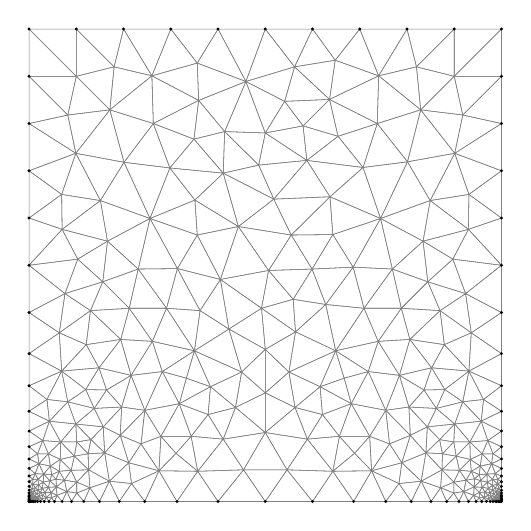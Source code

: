 % created by command line:
%   petsc2tikz.py --nodesize 0.0 --dirichletsize 0.05 --scale 6.0 gradedcorners -o gradedcorners.tikz
\begin{tikzpicture}[scale=6.0]
  \draw[gray,very thin] (0.507,0.489) -- (0.443,0.582) -- (0.405,0.47) -- (0.507,0.489) ;
  \draw[gray,very thin] (1.0,1.0) -- (0.9,1.0) -- (0.9,0.9) -- (1.0,1.0) ;
  \draw[gray,very thin] (0.0,1.0) -- (0.0,0.9) -- (0.1,0.9) -- (0.0,1.0) ;
  \draw[gray,very thin] (0.0,1.0) -- (0.1,0.9) -- (0.1,1.0) -- (0.0,1.0) ;
  \draw[gray,very thin] (1.0,1.0) -- (0.9,0.9) -- (1.0,0.9) -- (1.0,1.0) ;
  \draw[gray,very thin] (0.997,0.0) -- (0.999,0.0) -- (0.999,0.001) -- (0.997,0.0) ;
  \draw[gray,very thin] (0.0,0.003) -- (0.0,0.001) -- (0.001,0.001) -- (0.0,0.003) ;
  \draw[gray,very thin] (0.001,0.0) -- (0.003,0.0) -- (0.001,0.001) -- (0.001,0.0) ;
  \draw[gray,very thin] (1.0,0.001) -- (1.0,0.003) -- (0.999,0.001) -- (1.0,0.001) ;
  \draw[gray,very thin] (0.126,0.067) -- (0.17,0.043) -- (0.16,0.103) -- (0.126,0.067) ;
  \draw[gray,very thin] (0.933,0.126) -- (0.957,0.17) -- (0.901,0.164) -- (0.933,0.126) ;
  \draw[gray,very thin] (0.874,0.067) -- (0.84,0.103) -- (0.83,0.043) -- (0.874,0.067) ;
  \draw[gray,very thin] (0.067,0.126) -- (0.099,0.164) -- (0.043,0.17) -- (0.067,0.126) ;
  \draw[gray,very thin] (0.356,0.564) -- (0.405,0.47) -- (0.443,0.582) -- (0.356,0.564) ;
  \draw[gray,very thin] (0.507,0.489) -- (0.405,0.47) -- (0.492,0.409) -- (0.507,0.489) ;
  \draw[gray,very thin] (0.769,0.492) -- (0.709,0.409) -- (0.788,0.409) -- (0.769,0.492) ;
  \draw[gray,very thin] (0.231,0.492) -- (0.212,0.409) -- (0.291,0.409) -- (0.231,0.492) ;
  \draw[gray,very thin] (0.707,0.707) -- (0.744,0.599) -- (0.801,0.719) -- (0.707,0.707) ;
  \draw[gray,very thin] (0.298,0.706) -- (0.201,0.718) -- (0.256,0.599) -- (0.298,0.706) ;
  \draw[gray,very thin] (0.423,0.365) -- (0.492,0.409) -- (0.405,0.47) -- (0.423,0.365) ;
  \draw[gray,very thin] (0.807,0.14) -- (0.755,0.193) -- (0.763,0.122) -- (0.807,0.14) ;
  \draw[gray,very thin] (0.193,0.14) -- (0.237,0.122) -- (0.245,0.193) -- (0.193,0.14) ;
  \draw[gray,very thin] (0.769,0.492) -- (0.686,0.496) -- (0.709,0.409) -- (0.769,0.492) ;
  \draw[gray,very thin] (0.231,0.492) -- (0.291,0.409) -- (0.314,0.493) -- (0.231,0.492) ;
  \draw[gray,very thin] (0.0,0.191) -- (0.0,0.149) -- (0.043,0.17) -- (0.0,0.191) ;
  \draw[gray,very thin] (0.809,0.0) -- (0.851,0.0) -- (0.83,0.043) -- (0.809,0.0) ;
  \draw[gray,very thin] (1.0,0.149) -- (1.0,0.191) -- (0.957,0.17) -- (1.0,0.149) ;
  \draw[gray,very thin] (0.149,0.0) -- (0.191,0.0) -- (0.17,0.043) -- (0.149,0.0) ;
  \draw[gray,very thin] (0.849,0.637) -- (0.801,0.719) -- (0.744,0.599) -- (0.849,0.637) ;
  \draw[gray,very thin] (0.151,0.637) -- (0.256,0.599) -- (0.201,0.718) -- (0.151,0.637) ;
  \draw[gray,very thin] (0.91,0.0) -- (0.93,0.0) -- (0.92,0.021) -- (0.91,0.0) ;
  \draw[gray,very thin] (0.0,0.09) -- (0.0,0.07) -- (0.021,0.08) -- (0.0,0.09) ;
  \draw[gray,very thin] (0.07,0.0) -- (0.09,0.0) -- (0.08,0.021) -- (0.07,0.0) ;
  \draw[gray,very thin] (1.0,0.07) -- (1.0,0.09) -- (0.979,0.08) -- (1.0,0.07) ;
  \draw[gray,very thin] (0.997,0.0) -- (0.999,0.001) -- (0.998,0.002) -- (0.997,0.0) ;
  \draw[gray,very thin] (0.0,0.003) -- (0.001,0.001) -- (0.002,0.002) -- (0.0,0.003) ;
  \draw[gray,very thin] (0.003,0.0) -- (0.002,0.002) -- (0.001,0.001) -- (0.003,0.0) ;
  \draw[gray,very thin] (1.0,0.003) -- (0.998,0.002) -- (0.999,0.001) -- (1.0,0.003) ;
  \draw[gray,very thin] (0.126,0.067) -- (0.089,0.066) -- (0.101,0.041) -- (0.126,0.067) ;
  \draw[gray,very thin] (0.933,0.126) -- (0.934,0.089) -- (0.959,0.101) -- (0.933,0.126) ;
  \draw[gray,very thin] (0.874,0.067) -- (0.899,0.041) -- (0.911,0.066) -- (0.874,0.067) ;
  \draw[gray,very thin] (0.067,0.126) -- (0.041,0.101) -- (0.066,0.089) -- (0.067,0.126) ;
  \draw[gray,very thin] (0.016,0.016) -- (0.009,0.016) -- (0.012,0.011) -- (0.016,0.016) ;
  \draw[gray,very thin] (0.984,0.016) -- (0.984,0.009) -- (0.989,0.012) -- (0.984,0.016) ;
  \draw[gray,very thin] (0.5,1.0) -- (0.4,1.0) -- (0.459,0.889) -- (0.5,1.0) ;
  \draw[gray,very thin] (0.4,1.0) -- (0.356,0.928) -- (0.459,0.889) -- (0.4,1.0) ;
  \draw[gray,very thin] (0.851,0.0) -- (0.871,0.029) -- (0.83,0.043) -- (0.851,0.0) ;
  \draw[gray,very thin] (0.0,0.149) -- (0.029,0.129) -- (0.043,0.17) -- (0.0,0.149) ;
  \draw[gray,very thin] (1.0,0.149) -- (0.957,0.17) -- (0.971,0.129) -- (1.0,0.149) ;
  \draw[gray,very thin] (0.149,0.0) -- (0.17,0.043) -- (0.129,0.029) -- (0.149,0.0) ;
  \draw[gray,very thin] (0.518,0.64) -- (0.555,0.564) -- (0.637,0.645) -- (0.518,0.64) ;
  \draw[gray,very thin] (0.992,0.005) -- (0.988,0.007) -- (0.989,0.003) -- (0.992,0.005) ;
  \draw[gray,very thin] (0.005,0.008) -- (0.007,0.012) -- (0.003,0.011) -- (0.005,0.008) ;
  \draw[gray,very thin] (0.995,0.008) -- (0.997,0.011) -- (0.994,0.012) -- (0.995,0.008) ;
  \draw[gray,very thin] (0.008,0.005) -- (0.011,0.003) -- (0.012,0.006) -- (0.008,0.005) ;
  \draw[gray,very thin] (0.518,0.64) -- (0.411,0.695) -- (0.443,0.582) -- (0.518,0.64) ;
  \draw[gray,very thin] (0.411,0.695) -- (0.351,0.638) -- (0.443,0.582) -- (0.411,0.695) ;
  \draw[gray,very thin] (0.0,0.07) -- (0.013,0.059) -- (0.021,0.08) -- (0.0,0.07) ;
  \draw[gray,very thin] (0.93,0.0) -- (0.941,0.013) -- (0.92,0.021) -- (0.93,0.0) ;
  \draw[gray,very thin] (1.0,0.07) -- (0.979,0.08) -- (0.987,0.059) -- (1.0,0.07) ;
  \draw[gray,very thin] (0.07,0.0) -- (0.08,0.021) -- (0.059,0.013) -- (0.07,0.0) ;
  \draw[gray,very thin] (0.0,0.245) -- (0.038,0.216) -- (0.069,0.276) -- (0.0,0.245) ;
  \draw[gray,very thin] (0.755,0.0) -- (0.783,0.038) -- (0.725,0.065) -- (0.755,0.0) ;
  \draw[gray,very thin] (0.245,0.0) -- (0.275,0.065) -- (0.217,0.038) -- (0.245,0.0) ;
  \draw[gray,very thin] (1.0,0.245) -- (0.931,0.276) -- (0.962,0.216) -- (1.0,0.245) ;
  \draw[gray,very thin] (0.933,0.126) -- (0.904,0.096) -- (0.934,0.089) -- (0.933,0.126) ;
  \draw[gray,very thin] (0.126,0.067) -- (0.096,0.096) -- (0.089,0.066) -- (0.126,0.067) ;
  \draw[gray,very thin] (0.874,0.067) -- (0.911,0.066) -- (0.904,0.096) -- (0.874,0.067) ;
  \draw[gray,very thin] (0.067,0.126) -- (0.066,0.089) -- (0.096,0.096) -- (0.067,0.126) ;
  \draw[gray,very thin] (0.507,0.489) -- (0.599,0.492) -- (0.555,0.564) -- (0.507,0.489) ;
  \draw[gray,very thin] (0.126,0.067) -- (0.101,0.041) -- (0.129,0.029) -- (0.126,0.067) ;
  \draw[gray,very thin] (0.933,0.126) -- (0.959,0.101) -- (0.971,0.129) -- (0.933,0.126) ;
  \draw[gray,very thin] (0.067,0.126) -- (0.029,0.129) -- (0.041,0.101) -- (0.067,0.126) ;
  \draw[gray,very thin] (0.874,0.067) -- (0.871,0.029) -- (0.899,0.041) -- (0.874,0.067) ;
  \draw[gray,very thin] (0.082,0.211) -- (0.069,0.276) -- (0.038,0.216) -- (0.082,0.211) ;
  \draw[gray,very thin] (0.789,0.082) -- (0.725,0.065) -- (0.783,0.038) -- (0.789,0.082) ;
  \draw[gray,very thin] (0.918,0.211) -- (0.962,0.216) -- (0.931,0.276) -- (0.918,0.211) ;
  \draw[gray,very thin] (0.211,0.082) -- (0.217,0.038) -- (0.275,0.065) -- (0.211,0.082) ;
  \draw[gray,very thin] (0.992,0.008) -- (0.988,0.007) -- (0.992,0.005) -- (0.992,0.008) ;
  \draw[gray,very thin] (0.008,0.008) -- (0.007,0.012) -- (0.005,0.008) -- (0.008,0.008) ;
  \draw[gray,very thin] (0.992,0.008) -- (0.995,0.008) -- (0.994,0.012) -- (0.992,0.008) ;
  \draw[gray,very thin] (0.008,0.008) -- (0.008,0.005) -- (0.012,0.006) -- (0.008,0.008) ;
  \draw[gray,very thin] (0.211,0.082) -- (0.16,0.103) -- (0.17,0.043) -- (0.211,0.082) ;
  \draw[gray,very thin] (0.918,0.211) -- (0.901,0.164) -- (0.957,0.17) -- (0.918,0.211) ;
  \draw[gray,very thin] (0.789,0.082) -- (0.83,0.043) -- (0.84,0.103) -- (0.789,0.082) ;
  \draw[gray,very thin] (0.082,0.211) -- (0.043,0.17) -- (0.099,0.164) -- (0.082,0.211) ;
  \draw[gray,very thin] (0.016,0.008) -- (0.021,0.011) -- (0.012,0.011) -- (0.016,0.008) ;
  \draw[gray,very thin] (0.992,0.016) -- (0.989,0.021) -- (0.989,0.012) -- (0.992,0.016) ;
  \draw[gray,very thin] (0.0,0.8) -- (0.0,0.7) -- (0.099,0.737) -- (0.0,0.8) ;
  \draw[gray,very thin] (1.0,0.7) -- (1.0,0.8) -- (0.901,0.737) -- (1.0,0.7) ;
  \draw[gray,very thin] (0.423,0.365) -- (0.35,0.319) -- (0.45,0.274) -- (0.423,0.365) ;
  \draw[gray,very thin] (0.564,0.359) -- (0.55,0.274) -- (0.649,0.319) -- (0.564,0.359) ;
  \draw[gray,very thin] (0.196,0.2) -- (0.193,0.14) -- (0.245,0.193) -- (0.196,0.2) ;
  \draw[gray,very thin] (0.804,0.2) -- (0.755,0.193) -- (0.807,0.14) -- (0.804,0.2) ;
  \draw[gray,very thin] (0.384,0.243) -- (0.45,0.274) -- (0.35,0.319) -- (0.384,0.243) ;
  \draw[gray,very thin] (0.616,0.243) -- (0.649,0.319) -- (0.55,0.274) -- (0.616,0.243) ;
  \draw[gray,very thin] (0.507,0.489) -- (0.559,0.428) -- (0.599,0.492) -- (0.507,0.489) ;
  \draw[gray,very thin] (0.148,0.283) -- (0.216,0.267) -- (0.194,0.343) -- (0.148,0.283) ;
  \draw[gray,very thin] (0.852,0.283) -- (0.806,0.343) -- (0.784,0.267) -- (0.852,0.283) ;
  \draw[gray,very thin] (0.116,0.0) -- (0.129,0.029) -- (0.101,0.018) -- (0.116,0.0) ;
  \draw[gray,very thin] (1.0,0.116) -- (0.971,0.129) -- (0.982,0.101) -- (1.0,0.116) ;
  \draw[gray,very thin] (0.0,0.116) -- (0.018,0.101) -- (0.029,0.129) -- (0.0,0.116) ;
  \draw[gray,very thin] (0.884,0.0) -- (0.899,0.018) -- (0.871,0.029) -- (0.884,0.0) ;
  \draw[gray,very thin] (0.718,0.275) -- (0.755,0.193) -- (0.784,0.267) -- (0.718,0.275) ;
  \draw[gray,very thin] (0.282,0.275) -- (0.216,0.267) -- (0.245,0.193) -- (0.282,0.275) ;
  \draw[gray,very thin] (0.852,0.283) -- (0.931,0.276) -- (0.879,0.332) -- (0.852,0.283) ;
  \draw[gray,very thin] (0.148,0.283) -- (0.121,0.332) -- (0.069,0.276) -- (0.148,0.283) ;
  \draw[gray,very thin] (0.851,0.0) -- (0.884,0.0) -- (0.871,0.029) -- (0.851,0.0) ;
  \draw[gray,very thin] (0.0,0.149) -- (0.0,0.116) -- (0.029,0.129) -- (0.0,0.149) ;
  \draw[gray,very thin] (1.0,0.116) -- (1.0,0.149) -- (0.971,0.129) -- (1.0,0.116) ;
  \draw[gray,very thin] (0.116,0.0) -- (0.149,0.0) -- (0.129,0.029) -- (0.116,0.0) ;
  \draw[gray,very thin] (0.804,0.2) -- (0.784,0.267) -- (0.755,0.193) -- (0.804,0.2) ;
  \draw[gray,very thin] (0.196,0.2) -- (0.245,0.193) -- (0.216,0.267) -- (0.196,0.2) ;
  \draw[gray,very thin] (0.687,0.0) -- (0.755,0.0) -- (0.725,0.065) -- (0.687,0.0) ;
  \draw[gray,very thin] (0.0,0.313) -- (0.0,0.245) -- (0.069,0.276) -- (0.0,0.313) ;
  \draw[gray,very thin] (1.0,0.245) -- (1.0,0.313) -- (0.931,0.276) -- (1.0,0.245) ;
  \draw[gray,very thin] (0.245,0.0) -- (0.313,0.0) -- (0.275,0.065) -- (0.245,0.0) ;
  \draw[gray,very thin] (0.874,0.067) -- (0.83,0.043) -- (0.871,0.029) -- (0.874,0.067) ;
  \draw[gray,very thin] (0.067,0.126) -- (0.043,0.17) -- (0.029,0.129) -- (0.067,0.126) ;
  \draw[gray,very thin] (0.933,0.126) -- (0.971,0.129) -- (0.957,0.17) -- (0.933,0.126) ;
  \draw[gray,very thin] (0.126,0.067) -- (0.129,0.029) -- (0.17,0.043) -- (0.126,0.067) ;
  \draw[gray,very thin] (0.518,0.64) -- (0.637,0.645) -- (0.588,0.722) -- (0.518,0.64) ;
  \draw[gray,very thin] (0.148,0.283) -- (0.194,0.343) -- (0.121,0.332) -- (0.148,0.283) ;
  \draw[gray,very thin] (0.852,0.283) -- (0.879,0.332) -- (0.806,0.343) -- (0.852,0.283) ;
  \draw[gray,very thin] (0.359,0.849) -- (0.459,0.889) -- (0.356,0.928) -- (0.359,0.849) ;
  \draw[gray,very thin] (0.8,1.0) -- (0.7,1.0) -- (0.74,0.901) -- (0.8,1.0) ;
  \draw[gray,very thin] (0.3,1.0) -- (0.2,1.0) -- (0.26,0.901) -- (0.3,1.0) ;
  \draw[gray,very thin] (0.082,0.211) -- (0.12,0.237) -- (0.069,0.276) -- (0.082,0.211) ;
  \draw[gray,very thin] (0.789,0.082) -- (0.763,0.122) -- (0.725,0.065) -- (0.789,0.082) ;
  \draw[gray,very thin] (0.211,0.082) -- (0.275,0.065) -- (0.237,0.122) -- (0.211,0.082) ;
  \draw[gray,very thin] (0.918,0.211) -- (0.931,0.276) -- (0.88,0.237) -- (0.918,0.211) ;
  \draw[gray,very thin] (0.628,0.417) -- (0.709,0.409) -- (0.686,0.496) -- (0.628,0.417) ;
  \draw[gray,very thin] (0.362,0.404) -- (0.314,0.493) -- (0.291,0.409) -- (0.362,0.404) ;
  \draw[gray,very thin] (0.0,0.0) -- (0.001,0.0) -- (0.001,0.001) -- (0.0,0.0) ;
  \draw[gray,very thin] (0.0,0.0) -- (0.001,0.001) -- (0.0,0.001) -- (0.0,0.0) ;
  \draw[gray,very thin] (1.0,0.0) -- (0.999,0.001) -- (0.999,0.0) -- (1.0,0.0) ;
  \draw[gray,very thin] (1.0,0.0) -- (1.0,0.001) -- (0.999,0.001) -- (1.0,0.0) ;
  \draw[gray,very thin] (0.843,0.158) -- (0.84,0.103) -- (0.869,0.131) -- (0.843,0.158) ;
  \draw[gray,very thin] (0.157,0.158) -- (0.099,0.164) -- (0.131,0.131) -- (0.157,0.158) ;
  \draw[gray,very thin] (0.843,0.158) -- (0.869,0.131) -- (0.901,0.164) -- (0.843,0.158) ;
  \draw[gray,very thin] (0.157,0.158) -- (0.131,0.131) -- (0.16,0.103) -- (0.157,0.158) ;
  \draw[gray,very thin] (0.054,0.0) -- (0.059,0.013) -- (0.047,0.008) -- (0.054,0.0) ;
  \draw[gray,very thin] (1.0,0.054) -- (0.987,0.059) -- (0.992,0.047) -- (1.0,0.054) ;
  \draw[gray,very thin] (0.946,0.0) -- (0.953,0.008) -- (0.941,0.013) -- (0.946,0.0) ;
  \draw[gray,very thin] (0.0,0.054) -- (0.008,0.047) -- (0.013,0.059) -- (0.0,0.054) ;
  \draw[gray,very thin] (0.972,0.028) -- (0.97,0.041) -- (0.959,0.03) -- (0.972,0.028) ;
  \draw[gray,very thin] (0.028,0.028) -- (0.041,0.03) -- (0.03,0.041) -- (0.028,0.028) ;
  \draw[gray,very thin] (0.995,0.02) -- (0.994,0.027) -- (0.989,0.021) -- (0.995,0.02) ;
  \draw[gray,very thin] (0.98,0.005) -- (0.978,0.011) -- (0.973,0.006) -- (0.98,0.005) ;
  \draw[gray,very thin] (0.005,0.02) -- (0.011,0.022) -- (0.006,0.027) -- (0.005,0.02) ;
  \draw[gray,very thin] (0.02,0.005) -- (0.027,0.006) -- (0.021,0.011) -- (0.02,0.005) ;
  \draw[gray,very thin] (0.0,0.07) -- (0.0,0.054) -- (0.013,0.059) -- (0.0,0.07) ;
  \draw[gray,very thin] (0.93,0.0) -- (0.946,0.0) -- (0.941,0.013) -- (0.93,0.0) ;
  \draw[gray,very thin] (0.054,0.0) -- (0.07,0.0) -- (0.059,0.013) -- (0.054,0.0) ;
  \draw[gray,very thin] (1.0,0.054) -- (1.0,0.07) -- (0.987,0.059) -- (1.0,0.054) ;
  \draw[gray,very thin] (0.518,0.64) -- (0.486,0.712) -- (0.411,0.695) -- (0.518,0.64) ;
  \draw[gray,very thin] (0.643,0.565) -- (0.637,0.645) -- (0.555,0.564) -- (0.643,0.565) ;
  \draw[gray,very thin] (0.356,0.564) -- (0.443,0.582) -- (0.351,0.638) -- (0.356,0.564) ;
  \draw[gray,very thin] (0.969,0.058) -- (0.979,0.08) -- (0.955,0.075) -- (0.969,0.058) ;
  \draw[gray,very thin] (0.058,0.031) -- (0.08,0.021) -- (0.075,0.045) -- (0.058,0.031) ;
  \draw[gray,very thin] (0.031,0.058) -- (0.045,0.075) -- (0.021,0.08) -- (0.031,0.058) ;
  \draw[gray,very thin] (0.942,0.031) -- (0.925,0.045) -- (0.92,0.021) -- (0.942,0.031) ;
  \draw[gray,very thin] (0.599,0.492) -- (0.628,0.417) -- (0.686,0.496) -- (0.599,0.492) ;
  \draw[gray,very thin] (0.405,0.47) -- (0.314,0.493) -- (0.362,0.404) -- (0.405,0.47) ;
  \draw[gray,very thin] (0.101,0.041) -- (0.101,0.018) -- (0.129,0.029) -- (0.101,0.041) ;
  \draw[gray,very thin] (0.959,0.101) -- (0.982,0.101) -- (0.971,0.129) -- (0.959,0.101) ;
  \draw[gray,very thin] (0.041,0.101) -- (0.029,0.129) -- (0.018,0.101) -- (0.041,0.101) ;
  \draw[gray,very thin] (0.899,0.041) -- (0.871,0.029) -- (0.899,0.018) -- (0.899,0.041) ;
  \draw[gray,very thin] (0.031,0.058) -- (0.021,0.08) -- (0.013,0.059) -- (0.031,0.058) ;
  \draw[gray,very thin] (0.942,0.031) -- (0.92,0.021) -- (0.941,0.013) -- (0.942,0.031) ;
  \draw[gray,very thin] (0.969,0.058) -- (0.987,0.059) -- (0.979,0.08) -- (0.969,0.058) ;
  \draw[gray,very thin] (0.058,0.031) -- (0.059,0.013) -- (0.08,0.021) -- (0.058,0.031) ;
  \draw[gray,very thin] (0.987,0.0) -- (0.99,0.0) -- (0.989,0.003) -- (0.987,0.0) ;
  \draw[gray,very thin] (0.0,0.013) -- (0.0,0.01) -- (0.003,0.011) -- (0.0,0.013) ;
  \draw[gray,very thin] (0.01,0.0) -- (0.013,0.0) -- (0.011,0.003) -- (0.01,0.0) ;
  \draw[gray,very thin] (1.0,0.01) -- (1.0,0.013) -- (0.997,0.011) -- (1.0,0.01) ;
  \draw[gray,very thin] (0.5,0.78) -- (0.459,0.889) -- (0.414,0.783) -- (0.5,0.78) ;
  \draw[gray,very thin] (0.359,0.849) -- (0.414,0.783) -- (0.459,0.889) -- (0.359,0.849) ;
  \draw[gray,very thin] (0.643,0.565) -- (0.555,0.564) -- (0.599,0.492) -- (0.643,0.565) ;
  \draw[gray,very thin] (0.5,1.0) -- (0.459,0.889) -- (0.562,0.92) -- (0.5,1.0) ;
  \draw[gray,very thin] (1.0,0.004) -- (1.0,0.007) -- (0.998,0.005) -- (1.0,0.004) ;
  \draw[gray,very thin] (0.0,0.007) -- (0.0,0.004) -- (0.002,0.005) -- (0.0,0.007) ;
  \draw[gray,very thin] (0.993,0.0) -- (0.996,0.0) -- (0.995,0.002) -- (0.993,0.0) ;
  \draw[gray,very thin] (0.004,0.0) -- (0.007,0.0) -- (0.005,0.002) -- (0.004,0.0) ;
  \draw[gray,very thin] (0.769,0.492) -- (0.744,0.599) -- (0.686,0.496) -- (0.769,0.492) ;
  \draw[gray,very thin] (0.231,0.492) -- (0.314,0.493) -- (0.256,0.599) -- (0.231,0.492) ;
  \draw[gray,very thin] (0.829,0.829) -- (0.801,0.719) -- (0.901,0.737) -- (0.829,0.829) ;
  \draw[gray,very thin] (0.171,0.829) -- (0.099,0.737) -- (0.201,0.718) -- (0.171,0.829) ;
  \draw[gray,very thin] (0.931,0.276) -- (0.936,0.357) -- (0.879,0.332) -- (0.931,0.276) ;
  \draw[gray,very thin] (0.069,0.276) -- (0.121,0.332) -- (0.064,0.357) -- (0.069,0.276) ;
  \draw[gray,very thin] (0.016,0.016) -- (0.011,0.022) -- (0.009,0.016) -- (0.016,0.016) ;
  \draw[gray,very thin] (0.984,0.016) -- (0.978,0.011) -- (0.984,0.009) -- (0.984,0.016) ;
  \draw[gray,very thin] (0.564,0.359) -- (0.492,0.409) -- (0.5,0.322) -- (0.564,0.359) ;
  \draw[gray,very thin] (0.687,0.0) -- (0.725,0.065) -- (0.643,0.064) -- (0.687,0.0) ;
  \draw[gray,very thin] (0.313,0.0) -- (0.357,0.064) -- (0.275,0.065) -- (0.313,0.0) ;
  \draw[gray,very thin] (0.589,0.132) -- (0.546,0.067) -- (0.643,0.064) -- (0.589,0.132) ;
  \draw[gray,very thin] (0.411,0.132) -- (0.357,0.064) -- (0.454,0.067) -- (0.411,0.132) ;
  \draw[gray,very thin] (0.997,0.0) -- (0.998,0.002) -- (0.996,0.001) -- (0.997,0.0) ;
  \draw[gray,very thin] (0.0,0.003) -- (0.002,0.002) -- (0.001,0.004) -- (0.0,0.003) ;
  \draw[gray,very thin] (0.003,0.0) -- (0.004,0.001) -- (0.002,0.002) -- (0.003,0.0) ;
  \draw[gray,very thin] (1.0,0.003) -- (0.999,0.004) -- (0.998,0.002) -- (1.0,0.003) ;
  \draw[gray,very thin] (0.423,0.365) -- (0.405,0.47) -- (0.362,0.404) -- (0.423,0.365) ;
  \draw[gray,very thin] (0.707,0.707) -- (0.637,0.645) -- (0.744,0.599) -- (0.707,0.707) ;
  \draw[gray,very thin] (0.0,0.313) -- (0.069,0.276) -- (0.064,0.357) -- (0.0,0.313) ;
  \draw[gray,very thin] (1.0,0.313) -- (0.936,0.357) -- (0.931,0.276) -- (1.0,0.313) ;
  \draw[gray,very thin] (0.064,0.064) -- (0.089,0.066) -- (0.066,0.089) -- (0.064,0.064) ;
  \draw[gray,very thin] (0.936,0.064) -- (0.934,0.089) -- (0.911,0.066) -- (0.936,0.064) ;
  \draw[gray,very thin] (0.0,0.8) -- (0.099,0.737) -- (0.082,0.818) -- (0.0,0.8) ;
  \draw[gray,very thin] (1.0,0.8) -- (0.918,0.818) -- (0.901,0.737) -- (1.0,0.8) ;
  \draw[gray,very thin] (0.643,0.565) -- (0.686,0.496) -- (0.744,0.599) -- (0.643,0.565) ;
  \draw[gray,very thin] (0.356,0.564) -- (0.256,0.599) -- (0.314,0.493) -- (0.356,0.564) ;
  \draw[gray,very thin] (0.058,0.031) -- (0.047,0.019) -- (0.059,0.013) -- (0.058,0.031) ;
  \draw[gray,very thin] (0.969,0.058) -- (0.981,0.047) -- (0.987,0.059) -- (0.969,0.058) ;
  \draw[gray,very thin] (0.942,0.031) -- (0.941,0.013) -- (0.953,0.019) -- (0.942,0.031) ;
  \draw[gray,very thin] (0.031,0.058) -- (0.013,0.059) -- (0.019,0.047) -- (0.031,0.058) ;
  \draw[gray,very thin] (0.298,0.706) -- (0.411,0.695) -- (0.349,0.767) -- (0.298,0.706) ;
  \draw[gray,very thin] (0.643,0.565) -- (0.744,0.599) -- (0.637,0.645) -- (0.643,0.565) ;
  \draw[gray,very thin] (0.636,0.851) -- (0.737,0.8) -- (0.74,0.901) -- (0.636,0.851) ;
  \draw[gray,very thin] (0.359,0.849) -- (0.26,0.901) -- (0.263,0.8) -- (0.359,0.849) ;
  \draw[gray,very thin] (0.99,0.0) -- (0.992,0.002) -- (0.989,0.003) -- (0.99,0.0) ;
  \draw[gray,very thin] (0.0,0.01) -- (0.002,0.008) -- (0.003,0.011) -- (0.0,0.01) ;
  \draw[gray,very thin] (0.01,0.0) -- (0.011,0.003) -- (0.008,0.002) -- (0.01,0.0) ;
  \draw[gray,very thin] (1.0,0.01) -- (0.997,0.011) -- (0.998,0.008) -- (1.0,0.01) ;
  \draw[gray,very thin] (0.171,0.829) -- (0.201,0.718) -- (0.263,0.8) -- (0.171,0.829) ;
  \draw[gray,very thin] (0.829,0.829) -- (0.737,0.8) -- (0.801,0.719) -- (0.829,0.829) ;
  \draw[gray,very thin] (0.589,0.132) -- (0.563,0.199) -- (0.5,0.146) -- (0.589,0.132) ;
  \draw[gray,very thin] (0.411,0.132) -- (0.5,0.146) -- (0.437,0.199) -- (0.411,0.132) ;
  \draw[gray,very thin] (0.279,0.138) -- (0.237,0.122) -- (0.275,0.065) -- (0.279,0.138) ;
  \draw[gray,very thin] (0.852,0.283) -- (0.88,0.237) -- (0.931,0.276) -- (0.852,0.283) ;
  \draw[gray,very thin] (0.721,0.138) -- (0.725,0.065) -- (0.763,0.122) -- (0.721,0.138) ;
  \draw[gray,very thin] (0.148,0.283) -- (0.069,0.276) -- (0.12,0.237) -- (0.148,0.283) ;
  \draw[gray,very thin] (0.009,0.016) -- (0.007,0.012) -- (0.012,0.011) -- (0.009,0.016) ;
  \draw[gray,very thin] (0.984,0.009) -- (0.988,0.007) -- (0.989,0.012) -- (0.984,0.009) ;
  \draw[gray,very thin] (0.047,0.019) -- (0.047,0.008) -- (0.059,0.013) -- (0.047,0.019) ;
  \draw[gray,very thin] (0.981,0.047) -- (0.992,0.047) -- (0.987,0.059) -- (0.981,0.047) ;
  \draw[gray,very thin] (0.953,0.019) -- (0.941,0.013) -- (0.953,0.008) -- (0.953,0.019) ;
  \draw[gray,very thin] (0.019,0.047) -- (0.013,0.059) -- (0.008,0.047) -- (0.019,0.047) ;
  \draw[gray,very thin] (0.4,0.0) -- (0.357,0.064) -- (0.313,0.0) -- (0.4,0.0) ;
  \draw[gray,very thin] (0.6,0.0) -- (0.687,0.0) -- (0.643,0.064) -- (0.6,0.0) ;
  \draw[gray,very thin] (0.298,0.706) -- (0.351,0.638) -- (0.411,0.695) -- (0.298,0.706) ;
  \draw[gray,very thin] (0.003,0.003) -- (0.005,0.002) -- (0.005,0.005) -- (0.003,0.003) ;
  \draw[gray,very thin] (0.003,0.003) -- (0.005,0.005) -- (0.002,0.005) -- (0.003,0.003) ;
  \draw[gray,very thin] (0.997,0.003) -- (0.998,0.005) -- (0.995,0.005) -- (0.997,0.003) ;
  \draw[gray,very thin] (0.997,0.003) -- (0.995,0.005) -- (0.995,0.002) -- (0.997,0.003) ;
  \draw[gray,very thin] (0.291,0.409) -- (0.212,0.409) -- (0.261,0.339) -- (0.291,0.409) ;
  \draw[gray,very thin] (0.709,0.409) -- (0.739,0.339) -- (0.788,0.409) -- (0.709,0.409) ;
  \draw[gray,very thin] (0.13,0.404) -- (0.121,0.332) -- (0.194,0.343) -- (0.13,0.404) ;
  \draw[gray,very thin] (0.87,0.404) -- (0.806,0.343) -- (0.879,0.332) -- (0.87,0.404) ;
  \draw[gray,very thin] (0.992,0.008) -- (0.995,0.005) -- (0.995,0.008) -- (0.992,0.008) ;
  \draw[gray,very thin] (0.992,0.008) -- (0.992,0.005) -- (0.995,0.005) -- (0.992,0.008) ;
  \draw[gray,very thin] (0.008,0.008) -- (0.005,0.005) -- (0.008,0.005) -- (0.008,0.008) ;
  \draw[gray,very thin] (0.008,0.008) -- (0.005,0.008) -- (0.005,0.005) -- (0.008,0.008) ;
  \draw[gray,very thin] (0.0,0.042) -- (0.0,0.032) -- (0.008,0.037) -- (0.0,0.042) ;
  \draw[gray,very thin] (0.958,0.0) -- (0.968,0.0) -- (0.963,0.008) -- (0.958,0.0) ;
  \draw[gray,very thin] (0.032,0.0) -- (0.042,0.0) -- (0.037,0.008) -- (0.032,0.0) ;
  \draw[gray,very thin] (1.0,0.032) -- (1.0,0.042) -- (0.992,0.037) -- (1.0,0.032) ;
  \draw[gray,very thin] (0.5,0.23) -- (0.5,0.146) -- (0.563,0.199) -- (0.5,0.23) ;
  \draw[gray,very thin] (0.5,0.23) -- (0.437,0.199) -- (0.5,0.146) -- (0.5,0.23) ;
  \draw[gray,very thin] (1.0,0.4) -- (0.936,0.357) -- (1.0,0.313) -- (1.0,0.4) ;
  \draw[gray,very thin] (0.0,0.4) -- (0.0,0.313) -- (0.064,0.357) -- (0.0,0.4) ;
  \draw[gray,very thin] (1.0,0.004) -- (0.998,0.005) -- (0.999,0.004) -- (1.0,0.004) ;
  \draw[gray,very thin] (0.0,0.004) -- (0.001,0.004) -- (0.002,0.005) -- (0.0,0.004) ;
  \draw[gray,very thin] (0.004,0.0) -- (0.005,0.002) -- (0.004,0.001) -- (0.004,0.0) ;
  \draw[gray,very thin] (0.996,0.0) -- (0.996,0.001) -- (0.995,0.002) -- (0.996,0.0) ;
  \draw[gray,very thin] (0.016,0.016) -- (0.012,0.011) -- (0.021,0.011) -- (0.016,0.016) ;
  \draw[gray,very thin] (0.984,0.016) -- (0.989,0.012) -- (0.989,0.021) -- (0.984,0.016) ;
  \draw[gray,very thin] (0.4,0.0) -- (0.454,0.067) -- (0.357,0.064) -- (0.4,0.0) ;
  \draw[gray,very thin] (0.6,0.0) -- (0.643,0.064) -- (0.546,0.067) -- (0.6,0.0) ;
  \draw[gray,very thin] (0.058,0.031) -- (0.041,0.03) -- (0.047,0.019) -- (0.058,0.031) ;
  \draw[gray,very thin] (0.969,0.058) -- (0.97,0.041) -- (0.981,0.047) -- (0.969,0.058) ;
  \draw[gray,very thin] (0.031,0.058) -- (0.019,0.047) -- (0.03,0.041) -- (0.031,0.058) ;
  \draw[gray,very thin] (0.942,0.031) -- (0.953,0.019) -- (0.959,0.03) -- (0.942,0.031) ;
  \draw[gray,very thin] (0.194,0.343) -- (0.261,0.339) -- (0.212,0.409) -- (0.194,0.343) ;
  \draw[gray,very thin] (0.806,0.343) -- (0.788,0.409) -- (0.739,0.339) -- (0.806,0.343) ;
  \draw[gray,very thin] (0.997,0.003) -- (0.998,0.002) -- (0.999,0.004) -- (0.997,0.003) ;
  \draw[gray,very thin] (0.997,0.003) -- (0.996,0.001) -- (0.998,0.002) -- (0.997,0.003) ;
  \draw[gray,very thin] (0.003,0.003) -- (0.002,0.002) -- (0.004,0.001) -- (0.003,0.003) ;
  \draw[gray,very thin] (0.003,0.003) -- (0.001,0.004) -- (0.002,0.002) -- (0.003,0.003) ;
  \draw[gray,very thin] (0.082,0.211) -- (0.099,0.164) -- (0.138,0.197) -- (0.082,0.211) ;
  \draw[gray,very thin] (0.789,0.082) -- (0.84,0.103) -- (0.807,0.14) -- (0.789,0.082) ;
  \draw[gray,very thin] (0.918,0.211) -- (0.862,0.197) -- (0.901,0.164) -- (0.918,0.211) ;
  \draw[gray,very thin] (0.211,0.082) -- (0.193,0.14) -- (0.16,0.103) -- (0.211,0.082) ;
  \draw[gray,very thin] (0.987,0.029) -- (0.992,0.037) -- (0.981,0.034) -- (0.987,0.029) ;
  \draw[gray,very thin] (0.971,0.013) -- (0.965,0.02) -- (0.963,0.008) -- (0.971,0.013) ;
  \draw[gray,very thin] (0.029,0.013) -- (0.037,0.008) -- (0.034,0.019) -- (0.029,0.013) ;
  \draw[gray,very thin] (0.013,0.029) -- (0.02,0.035) -- (0.008,0.037) -- (0.013,0.029) ;
  \draw[gray,very thin] (0.6,1.0) -- (0.5,1.0) -- (0.562,0.92) -- (0.6,1.0) ;
  \draw[gray,very thin] (0.976,0.0) -- (0.982,0.0) -- (0.98,0.005) -- (0.976,0.0) ;
  \draw[gray,very thin] (0.0,0.024) -- (0.0,0.018) -- (0.005,0.02) -- (0.0,0.024) ;
  \draw[gray,very thin] (1.0,0.018) -- (1.0,0.024) -- (0.995,0.02) -- (1.0,0.018) ;
  \draw[gray,very thin] (0.018,0.0) -- (0.024,0.0) -- (0.02,0.005) -- (0.018,0.0) ;
  \draw[gray,very thin] (0.5,0.78) -- (0.541,0.847) -- (0.459,0.889) -- (0.5,0.78) ;
  \draw[gray,very thin] (0.298,0.706) -- (0.256,0.599) -- (0.351,0.638) -- (0.298,0.706) ;
  \draw[gray,very thin] (0.982,0.0) -- (0.985,0.004) -- (0.98,0.005) -- (0.982,0.0) ;
  \draw[gray,very thin] (0.018,0.0) -- (0.02,0.005) -- (0.015,0.003) -- (0.018,0.0) ;
  \draw[gray,very thin] (0.0,0.018) -- (0.004,0.015) -- (0.005,0.02) -- (0.0,0.018) ;
  \draw[gray,very thin] (1.0,0.018) -- (0.995,0.02) -- (0.997,0.015) -- (1.0,0.018) ;
  \draw[gray,very thin] (0.933,0.126) -- (0.899,0.126) -- (0.904,0.096) -- (0.933,0.126) ;
  \draw[gray,very thin] (0.126,0.067) -- (0.125,0.101) -- (0.096,0.096) -- (0.126,0.067) ;
  \draw[gray,very thin] (0.874,0.067) -- (0.904,0.096) -- (0.875,0.101) -- (0.874,0.067) ;
  \draw[gray,very thin] (0.067,0.126) -- (0.096,0.096) -- (0.101,0.126) -- (0.067,0.126) ;
  \draw[gray,very thin] (0.721,0.138) -- (0.763,0.122) -- (0.755,0.193) -- (0.721,0.138) ;
  \draw[gray,very thin] (0.279,0.138) -- (0.245,0.193) -- (0.237,0.122) -- (0.279,0.138) ;
  \draw[gray,very thin] (0.211,0.082) -- (0.17,0.043) -- (0.217,0.038) -- (0.211,0.082) ;
  \draw[gray,very thin] (0.918,0.211) -- (0.957,0.17) -- (0.962,0.216) -- (0.918,0.211) ;
  \draw[gray,very thin] (0.789,0.082) -- (0.783,0.038) -- (0.83,0.043) -- (0.789,0.082) ;
  \draw[gray,very thin] (0.082,0.211) -- (0.038,0.216) -- (0.043,0.17) -- (0.082,0.211) ;
  \draw[gray,very thin] (0.8,1.0) -- (0.74,0.901) -- (0.82,0.92) -- (0.8,1.0) ;
  \draw[gray,very thin] (0.2,1.0) -- (0.18,0.92) -- (0.26,0.901) -- (0.2,1.0) ;
  \draw[gray,very thin] (0.282,0.275) -- (0.261,0.339) -- (0.216,0.267) -- (0.282,0.275) ;
  \draw[gray,very thin] (0.718,0.275) -- (0.784,0.267) -- (0.739,0.339) -- (0.718,0.275) ;
  \draw[gray,very thin] (0.032,0.0) -- (0.037,0.008) -- (0.027,0.006) -- (0.032,0.0) ;
  \draw[gray,very thin] (1.0,0.032) -- (0.992,0.037) -- (0.994,0.027) -- (1.0,0.032) ;
  \draw[gray,very thin] (0.968,0.0) -- (0.973,0.006) -- (0.963,0.008) -- (0.968,0.0) ;
  \draw[gray,very thin] (0.0,0.032) -- (0.006,0.027) -- (0.008,0.037) -- (0.0,0.032) ;
  \draw[gray,very thin] (0.718,0.275) -- (0.682,0.207) -- (0.755,0.193) -- (0.718,0.275) ;
  \draw[gray,very thin] (0.282,0.275) -- (0.245,0.193) -- (0.318,0.207) -- (0.282,0.275) ;
  \draw[gray,very thin] (0.589,0.132) -- (0.5,0.146) -- (0.546,0.067) -- (0.589,0.132) ;
  \draw[gray,very thin] (0.411,0.132) -- (0.454,0.067) -- (0.5,0.146) -- (0.411,0.132) ;
  \draw[gray,very thin] (0.0,0.9) -- (0.0,0.8) -- (0.082,0.818) -- (0.0,0.9) ;
  \draw[gray,very thin] (1.0,0.8) -- (1.0,0.9) -- (0.918,0.818) -- (1.0,0.8) ;
  \draw[gray,very thin] (0.0,0.9) -- (0.082,0.818) -- (0.1,0.9) -- (0.0,0.9) ;
  \draw[gray,very thin] (1.0,0.9) -- (0.9,0.9) -- (0.918,0.818) -- (1.0,0.9) ;
  \draw[gray,very thin] (0.971,0.013) -- (0.976,0.019) -- (0.965,0.02) -- (0.971,0.013) ;
  \draw[gray,very thin] (0.013,0.029) -- (0.019,0.024) -- (0.02,0.035) -- (0.013,0.029) ;
  \draw[gray,very thin] (0.058,0.031) -- (0.044,0.044) -- (0.041,0.03) -- (0.058,0.031) ;
  \draw[gray,very thin] (0.969,0.058) -- (0.956,0.044) -- (0.97,0.041) -- (0.969,0.058) ;
  \draw[gray,very thin] (0.031,0.058) -- (0.03,0.041) -- (0.044,0.044) -- (0.031,0.058) ;
  \draw[gray,very thin] (0.942,0.031) -- (0.959,0.03) -- (0.956,0.044) -- (0.942,0.031) ;
  \draw[gray,very thin] (0.829,0.829) -- (0.74,0.901) -- (0.737,0.8) -- (0.829,0.829) ;
  \draw[gray,very thin] (0.171,0.829) -- (0.263,0.8) -- (0.26,0.901) -- (0.171,0.829) ;
  \draw[gray,very thin] (0.518,0.64) -- (0.588,0.722) -- (0.486,0.712) -- (0.518,0.64) ;
  \draw[gray,very thin] (0.5,0.78) -- (0.486,0.712) -- (0.588,0.722) -- (0.5,0.78) ;
  \draw[gray,very thin] (0.849,0.637) -- (0.901,0.737) -- (0.801,0.719) -- (0.849,0.637) ;
  \draw[gray,very thin] (0.151,0.637) -- (0.201,0.718) -- (0.099,0.737) -- (0.151,0.637) ;
  \draw[gray,very thin] (0.807,0.14) -- (0.84,0.103) -- (0.843,0.158) -- (0.807,0.14) ;
  \draw[gray,very thin] (0.138,0.197) -- (0.099,0.164) -- (0.157,0.158) -- (0.138,0.197) ;
  \draw[gray,very thin] (0.862,0.197) -- (0.843,0.158) -- (0.901,0.164) -- (0.862,0.197) ;
  \draw[gray,very thin] (0.193,0.14) -- (0.157,0.158) -- (0.16,0.103) -- (0.193,0.14) ;
  \draw[gray,very thin] (0.194,0.343) -- (0.216,0.267) -- (0.261,0.339) -- (0.194,0.343) ;
  \draw[gray,very thin] (0.806,0.343) -- (0.739,0.339) -- (0.784,0.267) -- (0.806,0.343) ;
  \draw[gray,very thin] (1.0,0.5) -- (0.93,0.576) -- (0.897,0.513) -- (1.0,0.5) ;
  \draw[gray,very thin] (0.0,0.5) -- (0.103,0.513) -- (0.07,0.576) -- (0.0,0.5) ;
  \draw[gray,very thin] (0.992,0.005) -- (0.989,0.003) -- (0.992,0.002) -- (0.992,0.005) ;
  \draw[gray,very thin] (0.005,0.008) -- (0.003,0.011) -- (0.002,0.008) -- (0.005,0.008) ;
  \draw[gray,very thin] (0.995,0.008) -- (0.998,0.008) -- (0.997,0.011) -- (0.995,0.008) ;
  \draw[gray,very thin] (0.008,0.005) -- (0.008,0.002) -- (0.011,0.003) -- (0.008,0.005) ;
  \draw[gray,very thin] (0.13,0.404) -- (0.194,0.343) -- (0.212,0.409) -- (0.13,0.404) ;
  \draw[gray,very thin] (0.87,0.404) -- (0.788,0.409) -- (0.806,0.343) -- (0.87,0.404) ;
  \draw[gray,very thin] (1.0,0.5) -- (0.897,0.513) -- (0.924,0.44) -- (1.0,0.5) ;
  \draw[gray,very thin] (0.0,0.5) -- (0.076,0.44) -- (0.103,0.513) -- (0.0,0.5) ;
  \draw[gray,very thin] (0.58,0.795) -- (0.636,0.851) -- (0.541,0.847) -- (0.58,0.795) ;
  \draw[gray,very thin] (0.564,0.359) -- (0.5,0.322) -- (0.55,0.274) -- (0.564,0.359) ;
  \draw[gray,very thin] (0.423,0.365) -- (0.45,0.274) -- (0.5,0.322) -- (0.423,0.365) ;
  \draw[gray,very thin] (0.356,0.564) -- (0.351,0.638) -- (0.256,0.599) -- (0.356,0.564) ;
  \draw[gray,very thin] (0.589,0.132) -- (0.643,0.064) -- (0.657,0.138) -- (0.589,0.132) ;
  \draw[gray,very thin] (0.411,0.132) -- (0.343,0.138) -- (0.357,0.064) -- (0.411,0.132) ;
  \draw[gray,very thin] (0.423,0.365) -- (0.5,0.322) -- (0.492,0.409) -- (0.423,0.365) ;
  \draw[gray,very thin] (0.13,0.404) -- (0.076,0.44) -- (0.064,0.357) -- (0.13,0.404) ;
  \draw[gray,very thin] (0.87,0.404) -- (0.936,0.357) -- (0.924,0.44) -- (0.87,0.404) ;
  \draw[gray,very thin] (0.191,0.0) -- (0.245,0.0) -- (0.217,0.038) -- (0.191,0.0) ;
  \draw[gray,very thin] (1.0,0.191) -- (1.0,0.245) -- (0.962,0.216) -- (1.0,0.191) ;
  \draw[gray,very thin] (0.0,0.245) -- (0.0,0.191) -- (0.038,0.216) -- (0.0,0.245) ;
  \draw[gray,very thin] (0.755,0.0) -- (0.809,0.0) -- (0.783,0.038) -- (0.755,0.0) ;
  \draw[gray,very thin] (0.849,0.637) -- (0.834,0.551) -- (0.93,0.576) -- (0.849,0.637) ;
  \draw[gray,very thin] (0.151,0.637) -- (0.07,0.576) -- (0.166,0.551) -- (0.151,0.637) ;
  \draw[gray,very thin] (0.809,0.0) -- (0.83,0.043) -- (0.783,0.038) -- (0.809,0.0) ;
  \draw[gray,very thin] (0.0,0.191) -- (0.043,0.17) -- (0.038,0.216) -- (0.0,0.191) ;
  \draw[gray,very thin] (1.0,0.191) -- (0.962,0.216) -- (0.957,0.17) -- (1.0,0.191) ;
  \draw[gray,very thin] (0.191,0.0) -- (0.217,0.038) -- (0.17,0.043) -- (0.191,0.0) ;
  \draw[gray,very thin] (0.933,0.126) -- (0.901,0.164) -- (0.899,0.126) -- (0.933,0.126) ;
  \draw[gray,very thin] (0.126,0.067) -- (0.16,0.103) -- (0.125,0.101) -- (0.126,0.067) ;
  \draw[gray,very thin] (0.874,0.067) -- (0.875,0.101) -- (0.84,0.103) -- (0.874,0.067) ;
  \draw[gray,very thin] (0.067,0.126) -- (0.101,0.126) -- (0.099,0.164) -- (0.067,0.126) ;
  \draw[gray,very thin] (0.981,0.047) -- (0.981,0.034) -- (0.992,0.037) -- (0.981,0.047) ;
  \draw[gray,very thin] (0.047,0.019) -- (0.034,0.019) -- (0.037,0.008) -- (0.047,0.019) ;
  \draw[gray,very thin] (0.953,0.019) -- (0.963,0.008) -- (0.965,0.02) -- (0.953,0.019) ;
  \draw[gray,very thin] (0.019,0.047) -- (0.008,0.037) -- (0.02,0.035) -- (0.019,0.047) ;
  \draw[gray,very thin] (0.9,1.0) -- (0.8,1.0) -- (0.82,0.92) -- (0.9,1.0) ;
  \draw[gray,very thin] (0.2,1.0) -- (0.1,1.0) -- (0.18,0.92) -- (0.2,1.0) ;
  \draw[gray,very thin] (0.541,0.847) -- (0.636,0.851) -- (0.562,0.92) -- (0.541,0.847) ;
  \draw[gray,very thin] (0.9,1.0) -- (0.82,0.92) -- (0.9,0.9) -- (0.9,1.0) ;
  \draw[gray,very thin] (0.1,1.0) -- (0.1,0.9) -- (0.18,0.92) -- (0.1,1.0) ;
  \draw[gray,very thin] (0.987,0.029) -- (0.981,0.034) -- (0.981,0.024) -- (0.987,0.029) ;
  \draw[gray,very thin] (0.029,0.013) -- (0.034,0.019) -- (0.024,0.019) -- (0.029,0.013) ;
  \draw[gray,very thin] (0.016,0.016) -- (0.019,0.024) -- (0.011,0.022) -- (0.016,0.016) ;
  \draw[gray,very thin] (0.984,0.016) -- (0.976,0.019) -- (0.978,0.011) -- (0.984,0.016) ;
  \draw[gray,very thin] (0.709,0.409) -- (0.649,0.319) -- (0.739,0.339) -- (0.709,0.409) ;
  \draw[gray,very thin] (0.291,0.409) -- (0.261,0.339) -- (0.35,0.319) -- (0.291,0.409) ;
  \draw[gray,very thin] (0.996,0.0) -- (0.997,0.0) -- (0.996,0.001) -- (0.996,0.0) ;
  \draw[gray,very thin] (0.0,0.004) -- (0.0,0.003) -- (0.001,0.004) -- (0.0,0.004) ;
  \draw[gray,very thin] (0.003,0.0) -- (0.004,0.0) -- (0.004,0.001) -- (0.003,0.0) ;
  \draw[gray,very thin] (1.0,0.003) -- (1.0,0.004) -- (0.999,0.004) -- (1.0,0.003) ;
  \draw[gray,very thin] (0.849,0.637) -- (0.931,0.65) -- (0.901,0.737) -- (0.849,0.637) ;
  \draw[gray,very thin] (0.151,0.637) -- (0.099,0.737) -- (0.069,0.65) -- (0.151,0.637) ;
  \draw[gray,very thin] (0.972,0.028) -- (0.981,0.024) -- (0.981,0.034) -- (0.972,0.028) ;
  \draw[gray,very thin] (0.028,0.028) -- (0.024,0.019) -- (0.034,0.019) -- (0.028,0.028) ;
  \draw[gray,very thin] (0.884,0.0) -- (0.91,0.0) -- (0.899,0.018) -- (0.884,0.0) ;
  \draw[gray,very thin] (0.0,0.116) -- (0.0,0.09) -- (0.018,0.101) -- (0.0,0.116) ;
  \draw[gray,very thin] (0.09,0.0) -- (0.116,0.0) -- (0.101,0.018) -- (0.09,0.0) ;
  \draw[gray,very thin] (1.0,0.09) -- (1.0,0.116) -- (0.982,0.101) -- (1.0,0.09) ;
  \draw[gray,very thin] (0.769,0.492) -- (0.834,0.551) -- (0.744,0.599) -- (0.769,0.492) ;
  \draw[gray,very thin] (0.231,0.492) -- (0.256,0.599) -- (0.166,0.551) -- (0.231,0.492) ;
  \draw[gray,very thin] (0.959,0.101) -- (0.955,0.075) -- (0.979,0.08) -- (0.959,0.101) ;
  \draw[gray,very thin] (0.101,0.041) -- (0.075,0.045) -- (0.08,0.021) -- (0.101,0.041) ;
  \draw[gray,very thin] (0.041,0.101) -- (0.021,0.08) -- (0.045,0.075) -- (0.041,0.101) ;
  \draw[gray,very thin] (0.899,0.041) -- (0.92,0.021) -- (0.925,0.045) -- (0.899,0.041) ;
  \draw[gray,very thin] (1.0,0.7) -- (0.901,0.737) -- (0.931,0.65) -- (1.0,0.7) ;
  \draw[gray,very thin] (0.0,0.7) -- (0.069,0.65) -- (0.099,0.737) -- (0.0,0.7) ;
  \draw[gray,very thin] (0.003,0.011) -- (0.007,0.012) -- (0.004,0.015) -- (0.003,0.011) ;
  \draw[gray,very thin] (0.997,0.011) -- (0.997,0.015) -- (0.994,0.012) -- (0.997,0.011) ;
  \draw[gray,very thin] (0.989,0.003) -- (0.988,0.007) -- (0.985,0.004) -- (0.989,0.003) ;
  \draw[gray,very thin] (0.011,0.003) -- (0.015,0.003) -- (0.012,0.006) -- (0.011,0.003) ;
  \draw[gray,very thin] (0.7,1.0) -- (0.648,0.934) -- (0.74,0.901) -- (0.7,1.0) ;
  \draw[gray,very thin] (0.636,0.851) -- (0.74,0.901) -- (0.648,0.934) -- (0.636,0.851) ;
  \draw[gray,very thin] (0.359,0.849) -- (0.356,0.928) -- (0.26,0.901) -- (0.359,0.849) ;
  \draw[gray,very thin] (0.3,1.0) -- (0.26,0.901) -- (0.356,0.928) -- (0.3,1.0) ;
  \draw[gray,very thin] (0.997,0.003) -- (0.999,0.004) -- (0.998,0.005) -- (0.997,0.003) ;
  \draw[gray,very thin] (0.003,0.003) -- (0.002,0.005) -- (0.001,0.004) -- (0.003,0.003) ;
  \draw[gray,very thin] (0.003,0.003) -- (0.004,0.001) -- (0.005,0.002) -- (0.003,0.003) ;
  \draw[gray,very thin] (0.997,0.003) -- (0.995,0.002) -- (0.996,0.001) -- (0.997,0.003) ;
  \draw[gray,very thin] (0.564,0.359) -- (0.559,0.428) -- (0.492,0.409) -- (0.564,0.359) ;
  \draw[gray,very thin] (0.721,0.138) -- (0.682,0.207) -- (0.657,0.138) -- (0.721,0.138) ;
  \draw[gray,very thin] (0.279,0.138) -- (0.343,0.138) -- (0.318,0.207) -- (0.279,0.138) ;
  \draw[gray,very thin] (0.0,0.4) -- (0.064,0.357) -- (0.076,0.44) -- (0.0,0.4) ;
  \draw[gray,very thin] (1.0,0.4) -- (0.924,0.44) -- (0.936,0.357) -- (1.0,0.4) ;
  \draw[gray,very thin] (0.91,0.0) -- (0.92,0.021) -- (0.899,0.018) -- (0.91,0.0) ;
  \draw[gray,very thin] (0.0,0.09) -- (0.021,0.08) -- (0.018,0.101) -- (0.0,0.09) ;
  \draw[gray,very thin] (1.0,0.09) -- (0.982,0.101) -- (0.979,0.08) -- (1.0,0.09) ;
  \draw[gray,very thin] (0.09,0.0) -- (0.101,0.018) -- (0.08,0.021) -- (0.09,0.0) ;
  \draw[gray,very thin] (0.968,0.0) -- (0.976,0.0) -- (0.973,0.006) -- (0.968,0.0) ;
  \draw[gray,very thin] (0.0,0.032) -- (0.0,0.024) -- (0.006,0.027) -- (0.0,0.032) ;
  \draw[gray,very thin] (0.024,0.0) -- (0.032,0.0) -- (0.027,0.006) -- (0.024,0.0) ;
  \draw[gray,very thin] (1.0,0.024) -- (1.0,0.032) -- (0.994,0.027) -- (1.0,0.024) ;
  \draw[gray,very thin] (0.709,0.409) -- (0.628,0.417) -- (0.649,0.319) -- (0.709,0.409) ;
  \draw[gray,very thin] (0.291,0.409) -- (0.35,0.319) -- (0.362,0.404) -- (0.291,0.409) ;
  \draw[gray,very thin] (0.042,0.0) -- (0.054,0.0) -- (0.047,0.008) -- (0.042,0.0) ;
  \draw[gray,very thin] (0.946,0.0) -- (0.958,0.0) -- (0.953,0.008) -- (0.946,0.0) ;
  \draw[gray,very thin] (0.0,0.054) -- (0.0,0.042) -- (0.008,0.047) -- (0.0,0.054) ;
  \draw[gray,very thin] (1.0,0.042) -- (1.0,0.054) -- (0.992,0.047) -- (1.0,0.042) ;
  \draw[gray,very thin] (0.298,0.706) -- (0.263,0.8) -- (0.201,0.718) -- (0.298,0.706) ;
  \draw[gray,very thin] (0.707,0.707) -- (0.801,0.719) -- (0.737,0.8) -- (0.707,0.707) ;
  \draw[gray,very thin] (0.829,0.829) -- (0.901,0.737) -- (0.918,0.818) -- (0.829,0.829) ;
  \draw[gray,very thin] (0.171,0.829) -- (0.082,0.818) -- (0.099,0.737) -- (0.171,0.829) ;
  \draw[gray,very thin] (0.643,0.565) -- (0.599,0.492) -- (0.686,0.496) -- (0.643,0.565) ;
  \draw[gray,very thin] (0.356,0.564) -- (0.314,0.493) -- (0.405,0.47) -- (0.356,0.564) ;
  \draw[gray,very thin] (0.987,0.029) -- (0.989,0.021) -- (0.994,0.027) -- (0.987,0.029) ;
  \draw[gray,very thin] (0.971,0.013) -- (0.973,0.006) -- (0.978,0.011) -- (0.971,0.013) ;
  \draw[gray,very thin] (0.013,0.029) -- (0.006,0.027) -- (0.011,0.022) -- (0.013,0.029) ;
  \draw[gray,very thin] (0.029,0.013) -- (0.021,0.011) -- (0.027,0.006) -- (0.029,0.013) ;
  \draw[gray,very thin] (0.5,0.146) -- (0.454,0.067) -- (0.546,0.067) -- (0.5,0.146) ;
  \draw[gray,very thin] (0.982,0.0) -- (0.987,0.0) -- (0.985,0.004) -- (0.982,0.0) ;
  \draw[gray,very thin] (0.0,0.018) -- (0.0,0.013) -- (0.004,0.015) -- (0.0,0.018) ;
  \draw[gray,very thin] (0.013,0.0) -- (0.018,0.0) -- (0.015,0.003) -- (0.013,0.0) ;
  \draw[gray,very thin] (1.0,0.013) -- (1.0,0.018) -- (0.997,0.015) -- (1.0,0.013) ;
  \draw[gray,very thin] (0.707,0.707) -- (0.588,0.722) -- (0.637,0.645) -- (0.707,0.707) ;
  \draw[gray,very thin] (0.279,0.138) -- (0.275,0.065) -- (0.311,0.102) -- (0.279,0.138) ;
  \draw[gray,very thin] (0.721,0.138) -- (0.689,0.102) -- (0.725,0.065) -- (0.721,0.138) ;
  \draw[gray,very thin] (0.829,0.829) -- (0.82,0.92) -- (0.74,0.901) -- (0.829,0.829) ;
  \draw[gray,very thin] (0.171,0.829) -- (0.26,0.901) -- (0.18,0.92) -- (0.171,0.829) ;
  \draw[gray,very thin] (0.849,0.637) -- (0.744,0.599) -- (0.834,0.551) -- (0.849,0.637) ;
  \draw[gray,very thin] (0.151,0.637) -- (0.166,0.551) -- (0.256,0.599) -- (0.151,0.637) ;
  \draw[gray,very thin] (0.6,0.0) -- (0.546,0.067) -- (0.5,0.0) -- (0.6,0.0) ;
  \draw[gray,very thin] (0.4,0.0) -- (0.5,0.0) -- (0.454,0.067) -- (0.4,0.0) ;
  \draw[gray,very thin] (0.972,0.028) -- (0.959,0.03) -- (0.965,0.02) -- (0.972,0.028) ;
  \draw[gray,very thin] (0.028,0.028) -- (0.03,0.041) -- (0.02,0.035) -- (0.028,0.028) ;
  \draw[gray,very thin] (0.972,0.028) -- (0.981,0.034) -- (0.97,0.041) -- (0.972,0.028) ;
  \draw[gray,very thin] (0.028,0.028) -- (0.034,0.019) -- (0.041,0.03) -- (0.028,0.028) ;
  \draw[gray,very thin] (0.008,0.008) -- (0.012,0.011) -- (0.007,0.012) -- (0.008,0.008) ;
  \draw[gray,very thin] (0.992,0.008) -- (0.989,0.012) -- (0.988,0.007) -- (0.992,0.008) ;
  \draw[gray,very thin] (0.721,0.138) -- (0.755,0.193) -- (0.682,0.207) -- (0.721,0.138) ;
  \draw[gray,very thin] (0.279,0.138) -- (0.318,0.207) -- (0.245,0.193) -- (0.279,0.138) ;
  \draw[gray,very thin] (0.707,0.707) -- (0.654,0.773) -- (0.588,0.722) -- (0.707,0.707) ;
  \draw[gray,very thin] (0.5,0.78) -- (0.588,0.722) -- (0.58,0.795) -- (0.5,0.78) ;
  \draw[gray,very thin] (0.897,0.513) -- (0.93,0.576) -- (0.834,0.551) -- (0.897,0.513) ;
  \draw[gray,very thin] (0.103,0.513) -- (0.166,0.551) -- (0.07,0.576) -- (0.103,0.513) ;
  \draw[gray,very thin] (0.064,0.064) -- (0.075,0.045) -- (0.089,0.066) -- (0.064,0.064) ;
  \draw[gray,very thin] (0.936,0.064) -- (0.955,0.075) -- (0.934,0.089) -- (0.936,0.064) ;
  \draw[gray,very thin] (0.064,0.064) -- (0.066,0.089) -- (0.045,0.075) -- (0.064,0.064) ;
  \draw[gray,very thin] (0.936,0.064) -- (0.911,0.066) -- (0.925,0.045) -- (0.936,0.064) ;
  \draw[gray,very thin] (0.987,0.029) -- (0.994,0.027) -- (0.992,0.037) -- (0.987,0.029) ;
  \draw[gray,very thin] (0.029,0.013) -- (0.027,0.006) -- (0.037,0.008) -- (0.029,0.013) ;
  \draw[gray,very thin] (0.013,0.029) -- (0.008,0.037) -- (0.006,0.027) -- (0.013,0.029) ;
  \draw[gray,very thin] (0.971,0.013) -- (0.963,0.008) -- (0.973,0.006) -- (0.971,0.013) ;
  \draw[gray,very thin] (0.5,0.23) -- (0.55,0.274) -- (0.5,0.322) -- (0.5,0.23) ;
  \draw[gray,very thin] (0.5,0.23) -- (0.5,0.322) -- (0.45,0.274) -- (0.5,0.23) ;
  \draw[gray,very thin] (0.009,0.016) -- (0.005,0.02) -- (0.004,0.015) -- (0.009,0.016) ;
  \draw[gray,very thin] (0.016,0.008) -- (0.015,0.003) -- (0.02,0.005) -- (0.016,0.008) ;
  \draw[gray,very thin] (0.984,0.009) -- (0.98,0.005) -- (0.985,0.004) -- (0.984,0.009) ;
  \draw[gray,very thin] (0.992,0.016) -- (0.997,0.015) -- (0.995,0.02) -- (0.992,0.016) ;
  \draw[gray,very thin] (0.009,0.016) -- (0.011,0.022) -- (0.005,0.02) -- (0.009,0.016) ;
  \draw[gray,very thin] (0.016,0.008) -- (0.02,0.005) -- (0.021,0.011) -- (0.016,0.008) ;
  \draw[gray,very thin] (0.984,0.009) -- (0.978,0.011) -- (0.98,0.005) -- (0.984,0.009) ;
  \draw[gray,very thin] (0.992,0.016) -- (0.995,0.02) -- (0.989,0.021) -- (0.992,0.016) ;
  \draw[gray,very thin] (0.971,0.013) -- (0.978,0.011) -- (0.976,0.019) -- (0.971,0.013) ;
  \draw[gray,very thin] (0.013,0.029) -- (0.011,0.022) -- (0.019,0.024) -- (0.013,0.029) ;
  \draw[gray,very thin] (0.008,0.005) -- (0.005,0.005) -- (0.005,0.002) -- (0.008,0.005) ;
  \draw[gray,very thin] (0.995,0.008) -- (0.995,0.005) -- (0.998,0.005) -- (0.995,0.008) ;
  \draw[gray,very thin] (0.005,0.008) -- (0.002,0.005) -- (0.005,0.005) -- (0.005,0.008) ;
  \draw[gray,very thin] (0.992,0.005) -- (0.995,0.002) -- (0.995,0.005) -- (0.992,0.005) ;
  \draw[gray,very thin] (0.0,0.4) -- (0.076,0.44) -- (0.0,0.5) -- (0.0,0.4) ;
  \draw[gray,very thin] (1.0,0.4) -- (1.0,0.5) -- (0.924,0.44) -- (1.0,0.4) ;
  \draw[gray,very thin] (0.643,0.064) -- (0.689,0.102) -- (0.657,0.138) -- (0.643,0.064) ;
  \draw[gray,very thin] (0.357,0.064) -- (0.343,0.138) -- (0.311,0.102) -- (0.357,0.064) ;
  \draw[gray,very thin] (0.981,0.047) -- (0.992,0.037) -- (0.992,0.047) -- (0.981,0.047) ;
  \draw[gray,very thin] (0.047,0.019) -- (0.037,0.008) -- (0.047,0.008) -- (0.047,0.019) ;
  \draw[gray,very thin] (0.953,0.019) -- (0.953,0.008) -- (0.963,0.008) -- (0.953,0.019) ;
  \draw[gray,very thin] (0.019,0.047) -- (0.008,0.047) -- (0.008,0.037) -- (0.019,0.047) ;
  \draw[gray,very thin] (0.518,0.64) -- (0.443,0.582) -- (0.555,0.564) -- (0.518,0.64) ;
  \draw[gray,very thin] (0.507,0.489) -- (0.555,0.564) -- (0.443,0.582) -- (0.507,0.489) ;
  \draw[gray,very thin] (1.0,0.007) -- (0.998,0.008) -- (0.998,0.005) -- (1.0,0.007) ;
  \draw[gray,very thin] (0.0,0.007) -- (0.002,0.005) -- (0.002,0.008) -- (0.0,0.007) ;
  \draw[gray,very thin] (0.007,0.0) -- (0.008,0.002) -- (0.005,0.002) -- (0.007,0.0) ;
  \draw[gray,very thin] (0.993,0.0) -- (0.995,0.002) -- (0.992,0.002) -- (0.993,0.0) ;
  \draw[gray,very thin] (0.0,0.6) -- (0.0,0.5) -- (0.07,0.576) -- (0.0,0.6) ;
  \draw[gray,very thin] (1.0,0.5) -- (1.0,0.6) -- (0.93,0.576) -- (1.0,0.5) ;
  \draw[gray,very thin] (0.275,0.065) -- (0.357,0.064) -- (0.311,0.102) -- (0.275,0.065) ;
  \draw[gray,very thin] (0.725,0.065) -- (0.689,0.102) -- (0.643,0.064) -- (0.725,0.065) ;
  \draw[gray,very thin] (0.972,0.028) -- (0.965,0.02) -- (0.976,0.019) -- (0.972,0.028) ;
  \draw[gray,very thin] (0.028,0.028) -- (0.02,0.035) -- (0.019,0.024) -- (0.028,0.028) ;
  \draw[gray,very thin] (0.959,0.101) -- (0.979,0.08) -- (0.982,0.101) -- (0.959,0.101) ;
  \draw[gray,very thin] (0.101,0.041) -- (0.08,0.021) -- (0.101,0.018) -- (0.101,0.041) ;
  \draw[gray,very thin] (0.041,0.101) -- (0.018,0.101) -- (0.021,0.08) -- (0.041,0.101) ;
  \draw[gray,very thin] (0.899,0.041) -- (0.899,0.018) -- (0.92,0.021) -- (0.899,0.041) ;
  \draw[gray,very thin] (0.99,0.0) -- (0.993,0.0) -- (0.992,0.002) -- (0.99,0.0) ;
  \draw[gray,very thin] (0.0,0.01) -- (0.0,0.007) -- (0.002,0.008) -- (0.0,0.01) ;
  \draw[gray,very thin] (0.007,0.0) -- (0.01,0.0) -- (0.008,0.002) -- (0.007,0.0) ;
  \draw[gray,very thin] (1.0,0.007) -- (1.0,0.01) -- (0.998,0.008) -- (1.0,0.007) ;
  \draw[gray,very thin] (0.636,0.851) -- (0.654,0.773) -- (0.737,0.8) -- (0.636,0.851) ;
  \draw[gray,very thin] (0.976,0.0) -- (0.98,0.005) -- (0.973,0.006) -- (0.976,0.0) ;
  \draw[gray,very thin] (0.0,0.024) -- (0.005,0.02) -- (0.006,0.027) -- (0.0,0.024) ;
  \draw[gray,very thin] (1.0,0.024) -- (0.994,0.027) -- (0.995,0.02) -- (1.0,0.024) ;
  \draw[gray,very thin] (0.024,0.0) -- (0.027,0.006) -- (0.02,0.005) -- (0.024,0.0) ;
  \draw[gray,very thin] (0.904,0.096) -- (0.911,0.066) -- (0.934,0.089) -- (0.904,0.096) ;
  \draw[gray,very thin] (0.096,0.096) -- (0.066,0.089) -- (0.089,0.066) -- (0.096,0.096) ;
  \draw[gray,very thin] (0.718,0.275) -- (0.739,0.339) -- (0.649,0.319) -- (0.718,0.275) ;
  \draw[gray,very thin] (0.282,0.275) -- (0.35,0.319) -- (0.261,0.339) -- (0.282,0.275) ;
  \draw[gray,very thin] (0.008,0.008) -- (0.012,0.006) -- (0.012,0.011) -- (0.008,0.008) ;
  \draw[gray,very thin] (0.992,0.008) -- (0.994,0.012) -- (0.989,0.012) -- (0.992,0.008) ;
  \draw[gray,very thin] (0.869,0.131) -- (0.899,0.126) -- (0.901,0.164) -- (0.869,0.131) ;
  \draw[gray,very thin] (0.131,0.131) -- (0.125,0.101) -- (0.16,0.103) -- (0.131,0.131) ;
  \draw[gray,very thin] (0.869,0.131) -- (0.84,0.103) -- (0.875,0.101) -- (0.869,0.131) ;
  \draw[gray,very thin] (0.131,0.131) -- (0.099,0.164) -- (0.101,0.126) -- (0.131,0.131) ;
  \draw[gray,very thin] (0.969,0.058) -- (0.953,0.057) -- (0.956,0.044) -- (0.969,0.058) ;
  \draw[gray,very thin] (0.058,0.031) -- (0.057,0.047) -- (0.044,0.044) -- (0.058,0.031) ;
  \draw[gray,very thin] (0.359,0.849) -- (0.263,0.8) -- (0.349,0.767) -- (0.359,0.849) ;
  \draw[gray,very thin] (0.987,0.0) -- (0.989,0.003) -- (0.985,0.004) -- (0.987,0.0) ;
  \draw[gray,very thin] (0.0,0.013) -- (0.003,0.011) -- (0.004,0.015) -- (0.0,0.013) ;
  \draw[gray,very thin] (1.0,0.013) -- (0.997,0.015) -- (0.997,0.011) -- (1.0,0.013) ;
  \draw[gray,very thin] (0.013,0.0) -- (0.015,0.003) -- (0.011,0.003) -- (0.013,0.0) ;
  \draw[gray,very thin] (0.411,0.695) -- (0.414,0.783) -- (0.349,0.767) -- (0.411,0.695) ;
  \draw[gray,very thin] (0.972,0.028) -- (0.976,0.019) -- (0.981,0.024) -- (0.972,0.028) ;
  \draw[gray,very thin] (0.028,0.028) -- (0.019,0.024) -- (0.024,0.019) -- (0.028,0.028) ;
  \draw[gray,very thin] (0.942,0.031) -- (0.943,0.048) -- (0.925,0.045) -- (0.942,0.031) ;
  \draw[gray,very thin] (0.031,0.058) -- (0.048,0.057) -- (0.045,0.075) -- (0.031,0.058) ;
  \draw[gray,very thin] (0.101,0.041) -- (0.089,0.066) -- (0.075,0.045) -- (0.101,0.041) ;
  \draw[gray,very thin] (0.959,0.101) -- (0.934,0.089) -- (0.955,0.075) -- (0.959,0.101) ;
  \draw[gray,very thin] (0.041,0.101) -- (0.045,0.075) -- (0.066,0.089) -- (0.041,0.101) ;
  \draw[gray,very thin] (0.899,0.041) -- (0.925,0.045) -- (0.911,0.066) -- (0.899,0.041) ;
  \draw[gray,very thin] (0.956,0.044) -- (0.959,0.03) -- (0.97,0.041) -- (0.956,0.044) ;
  \draw[gray,very thin] (0.044,0.044) -- (0.03,0.041) -- (0.041,0.03) -- (0.044,0.044) ;
  \draw[gray,very thin] (0.969,0.058) -- (0.955,0.075) -- (0.953,0.057) -- (0.969,0.058) ;
  \draw[gray,very thin] (0.058,0.031) -- (0.075,0.045) -- (0.057,0.047) -- (0.058,0.031) ;
  \draw[gray,very thin] (0.031,0.058) -- (0.044,0.044) -- (0.048,0.057) -- (0.031,0.058) ;
  \draw[gray,very thin] (0.942,0.031) -- (0.956,0.044) -- (0.943,0.048) -- (0.942,0.031) ;
  \draw[gray,very thin] (0.87,0.404) -- (0.924,0.44) -- (0.844,0.465) -- (0.87,0.404) ;
  \draw[gray,very thin] (0.13,0.404) -- (0.156,0.465) -- (0.076,0.44) -- (0.13,0.404) ;
  \draw[gray,very thin] (0.016,0.016) -- (0.024,0.019) -- (0.019,0.024) -- (0.016,0.016) ;
  \draw[gray,very thin] (0.984,0.016) -- (0.981,0.024) -- (0.976,0.019) -- (0.984,0.016) ;
  \draw[gray,very thin] (0.082,0.211) -- (0.138,0.197) -- (0.12,0.237) -- (0.082,0.211) ;
  \draw[gray,very thin] (0.789,0.082) -- (0.807,0.14) -- (0.763,0.122) -- (0.789,0.082) ;
  \draw[gray,very thin] (0.211,0.082) -- (0.237,0.122) -- (0.193,0.14) -- (0.211,0.082) ;
  \draw[gray,very thin] (0.918,0.211) -- (0.88,0.237) -- (0.862,0.197) -- (0.918,0.211) ;
  \draw[gray,very thin] (0.769,0.492) -- (0.844,0.465) -- (0.834,0.551) -- (0.769,0.492) ;
  \draw[gray,very thin] (0.231,0.492) -- (0.166,0.551) -- (0.156,0.465) -- (0.231,0.492) ;
  \draw[gray,very thin] (0.829,0.829) -- (0.9,0.9) -- (0.82,0.92) -- (0.829,0.829) ;
  \draw[gray,very thin] (0.171,0.829) -- (0.18,0.92) -- (0.1,0.9) -- (0.171,0.829) ;
  \draw[gray,very thin] (0.829,0.829) -- (0.918,0.818) -- (0.9,0.9) -- (0.829,0.829) ;
  \draw[gray,very thin] (0.171,0.829) -- (0.1,0.9) -- (0.082,0.818) -- (0.171,0.829) ;
  \draw[gray,very thin] (0.411,0.695) -- (0.486,0.712) -- (0.414,0.783) -- (0.411,0.695) ;
  \draw[gray,very thin] (0.5,0.78) -- (0.414,0.783) -- (0.486,0.712) -- (0.5,0.78) ;
  \draw[gray,very thin] (0.016,0.016) -- (0.021,0.011) -- (0.024,0.019) -- (0.016,0.016) ;
  \draw[gray,very thin] (0.984,0.016) -- (0.989,0.021) -- (0.981,0.024) -- (0.984,0.016) ;
  \draw[gray,very thin] (0.5,0.0) -- (0.546,0.067) -- (0.454,0.067) -- (0.5,0.0) ;
  \draw[gray,very thin] (0.6,1.0) -- (0.562,0.92) -- (0.648,0.934) -- (0.6,1.0) ;
  \draw[gray,very thin] (0.636,0.851) -- (0.648,0.934) -- (0.562,0.92) -- (0.636,0.851) ;
  \draw[gray,very thin] (0.0,0.7) -- (0.0,0.6) -- (0.069,0.65) -- (0.0,0.7) ;
  \draw[gray,very thin] (1.0,0.6) -- (1.0,0.7) -- (0.931,0.65) -- (1.0,0.6) ;
  \draw[gray,very thin] (0.096,0.096) -- (0.125,0.101) -- (0.101,0.126) -- (0.096,0.096) ;
  \draw[gray,very thin] (0.904,0.096) -- (0.899,0.126) -- (0.875,0.101) -- (0.904,0.096) ;
  \draw[gray,very thin] (0.849,0.637) -- (0.93,0.576) -- (0.931,0.65) -- (0.849,0.637) ;
  \draw[gray,very thin] (0.151,0.637) -- (0.069,0.65) -- (0.07,0.576) -- (0.151,0.637) ;
  \draw[gray,very thin] (0.13,0.404) -- (0.064,0.357) -- (0.121,0.332) -- (0.13,0.404) ;
  \draw[gray,very thin] (0.87,0.404) -- (0.879,0.332) -- (0.936,0.357) -- (0.87,0.404) ;
  \draw[gray,very thin] (0.7,1.0) -- (0.6,1.0) -- (0.648,0.934) -- (0.7,1.0) ;
  \draw[gray,very thin] (0.4,1.0) -- (0.3,1.0) -- (0.356,0.928) -- (0.4,1.0) ;
  \draw[gray,very thin] (0.616,0.243) -- (0.621,0.184) -- (0.682,0.207) -- (0.616,0.243) ;
  \draw[gray,very thin] (0.384,0.243) -- (0.318,0.207) -- (0.379,0.184) -- (0.384,0.243) ;
  \draw[gray,very thin] (0.196,0.2) -- (0.157,0.158) -- (0.193,0.14) -- (0.196,0.2) ;
  \draw[gray,very thin] (0.804,0.2) -- (0.843,0.158) -- (0.862,0.197) -- (0.804,0.2) ;
  \draw[gray,very thin] (0.196,0.2) -- (0.138,0.197) -- (0.157,0.158) -- (0.196,0.2) ;
  \draw[gray,very thin] (0.804,0.2) -- (0.807,0.14) -- (0.843,0.158) -- (0.804,0.2) ;
  \draw[gray,very thin] (0.564,0.359) -- (0.649,0.319) -- (0.628,0.417) -- (0.564,0.359) ;
  \draw[gray,very thin] (0.423,0.365) -- (0.362,0.404) -- (0.35,0.319) -- (0.423,0.365) ;
  \draw[gray,very thin] (1.0,0.042) -- (0.992,0.047) -- (0.992,0.037) -- (1.0,0.042) ;
  \draw[gray,very thin] (0.042,0.0) -- (0.047,0.008) -- (0.037,0.008) -- (0.042,0.0) ;
  \draw[gray,very thin] (0.0,0.042) -- (0.008,0.037) -- (0.008,0.047) -- (0.0,0.042) ;
  \draw[gray,very thin] (0.958,0.0) -- (0.963,0.008) -- (0.953,0.008) -- (0.958,0.0) ;
  \draw[gray,very thin] (0.897,0.513) -- (0.834,0.551) -- (0.844,0.465) -- (0.897,0.513) ;
  \draw[gray,very thin] (0.103,0.513) -- (0.156,0.465) -- (0.166,0.551) -- (0.103,0.513) ;
  \draw[gray,very thin] (0.507,0.489) -- (0.492,0.409) -- (0.559,0.428) -- (0.507,0.489) ;
  \draw[gray,very thin] (0.009,0.016) -- (0.004,0.015) -- (0.007,0.012) -- (0.009,0.016) ;
  \draw[gray,very thin] (0.992,0.016) -- (0.994,0.012) -- (0.997,0.015) -- (0.992,0.016) ;
  \draw[gray,very thin] (0.984,0.009) -- (0.985,0.004) -- (0.988,0.007) -- (0.984,0.009) ;
  \draw[gray,very thin] (0.016,0.008) -- (0.012,0.006) -- (0.015,0.003) -- (0.016,0.008) ;
  \draw[gray,very thin] (0.282,0.275) -- (0.318,0.207) -- (0.333,0.261) -- (0.282,0.275) ;
  \draw[gray,very thin] (0.718,0.275) -- (0.667,0.261) -- (0.682,0.207) -- (0.718,0.275) ;
  \draw[gray,very thin] (0.616,0.243) -- (0.55,0.274) -- (0.563,0.199) -- (0.616,0.243) ;
  \draw[gray,very thin] (0.384,0.243) -- (0.437,0.199) -- (0.45,0.274) -- (0.384,0.243) ;
  \draw[gray,very thin] (0.897,0.513) -- (0.844,0.465) -- (0.924,0.44) -- (0.897,0.513) ;
  \draw[gray,very thin] (0.103,0.513) -- (0.076,0.44) -- (0.156,0.465) -- (0.103,0.513) ;
  \draw[gray,very thin] (0.384,0.243) -- (0.333,0.261) -- (0.318,0.207) -- (0.384,0.243) ;
  \draw[gray,very thin] (0.616,0.243) -- (0.682,0.207) -- (0.667,0.261) -- (0.616,0.243) ;
  \draw[gray,very thin] (0.995,0.008) -- (0.998,0.005) -- (0.998,0.008) -- (0.995,0.008) ;
  \draw[gray,very thin] (0.008,0.005) -- (0.005,0.002) -- (0.008,0.002) -- (0.008,0.005) ;
  \draw[gray,very thin] (0.005,0.008) -- (0.002,0.008) -- (0.002,0.005) -- (0.005,0.008) ;
  \draw[gray,very thin] (0.992,0.005) -- (0.992,0.002) -- (0.995,0.002) -- (0.992,0.005) ;
  \draw[gray,very thin] (0.196,0.2) -- (0.216,0.267) -- (0.164,0.236) -- (0.196,0.2) ;
  \draw[gray,very thin] (0.804,0.2) -- (0.836,0.236) -- (0.784,0.267) -- (0.804,0.2) ;
  \draw[gray,very thin] (0.5,0.23) -- (0.563,0.199) -- (0.55,0.274) -- (0.5,0.23) ;
  \draw[gray,very thin] (0.5,0.23) -- (0.45,0.274) -- (0.437,0.199) -- (0.5,0.23) ;
  \draw[gray,very thin] (0.707,0.707) -- (0.737,0.8) -- (0.654,0.773) -- (0.707,0.707) ;
  \draw[gray,very thin] (0.148,0.283) -- (0.164,0.236) -- (0.216,0.267) -- (0.148,0.283) ;
  \draw[gray,very thin] (0.852,0.283) -- (0.784,0.267) -- (0.836,0.236) -- (0.852,0.283) ;
  \draw[gray,very thin] (0.936,0.064) -- (0.925,0.045) -- (0.943,0.048) -- (0.936,0.064) ;
  \draw[gray,very thin] (0.064,0.064) -- (0.045,0.075) -- (0.048,0.057) -- (0.064,0.064) ;
  \draw[gray,very thin] (0.298,0.706) -- (0.349,0.767) -- (0.263,0.8) -- (0.298,0.706) ;
  \draw[gray,very thin] (0.047,0.019) -- (0.041,0.03) -- (0.034,0.019) -- (0.047,0.019) ;
  \draw[gray,very thin] (0.981,0.047) -- (0.97,0.041) -- (0.981,0.034) -- (0.981,0.047) ;
  \draw[gray,very thin] (0.019,0.047) -- (0.02,0.035) -- (0.03,0.041) -- (0.019,0.047) ;
  \draw[gray,very thin] (0.953,0.019) -- (0.965,0.02) -- (0.959,0.03) -- (0.953,0.019) ;
  \draw[gray,very thin] (0.016,0.008) -- (0.012,0.011) -- (0.012,0.006) -- (0.016,0.008) ;
  \draw[gray,very thin] (0.992,0.016) -- (0.989,0.012) -- (0.994,0.012) -- (0.992,0.016) ;
  \draw[gray,very thin] (0.718,0.275) -- (0.649,0.319) -- (0.667,0.261) -- (0.718,0.275) ;
  \draw[gray,very thin] (0.282,0.275) -- (0.333,0.261) -- (0.35,0.319) -- (0.282,0.275) ;
  \draw[gray,very thin] (0.064,0.064) -- (0.057,0.047) -- (0.075,0.045) -- (0.064,0.064) ;
  \draw[gray,very thin] (0.936,0.064) -- (0.953,0.057) -- (0.955,0.075) -- (0.936,0.064) ;
  \draw[gray,very thin] (0.459,0.889) -- (0.541,0.847) -- (0.562,0.92) -- (0.459,0.889) ;
  \draw[gray,very thin] (0.616,0.243) -- (0.667,0.261) -- (0.649,0.319) -- (0.616,0.243) ;
  \draw[gray,very thin] (0.384,0.243) -- (0.35,0.319) -- (0.333,0.261) -- (0.384,0.243) ;
  \draw[gray,very thin] (0.196,0.2) -- (0.164,0.236) -- (0.138,0.197) -- (0.196,0.2) ;
  \draw[gray,very thin] (0.804,0.2) -- (0.862,0.197) -- (0.836,0.236) -- (0.804,0.2) ;
  \draw[gray,very thin] (0.682,0.207) -- (0.621,0.184) -- (0.657,0.138) -- (0.682,0.207) ;
  \draw[gray,very thin] (0.318,0.207) -- (0.343,0.138) -- (0.379,0.184) -- (0.318,0.207) ;
  \draw[gray,very thin] (0.131,0.131) -- (0.101,0.126) -- (0.125,0.101) -- (0.131,0.131) ;
  \draw[gray,very thin] (0.869,0.131) -- (0.875,0.101) -- (0.899,0.126) -- (0.869,0.131) ;
  \draw[gray,very thin] (0.279,0.138) -- (0.311,0.102) -- (0.343,0.138) -- (0.279,0.138) ;
  \draw[gray,very thin] (0.721,0.138) -- (0.657,0.138) -- (0.689,0.102) -- (0.721,0.138) ;
  \draw[gray,very thin] (0.987,0.029) -- (0.981,0.024) -- (0.989,0.021) -- (0.987,0.029) ;
  \draw[gray,very thin] (0.029,0.013) -- (0.024,0.019) -- (0.021,0.011) -- (0.029,0.013) ;
  \draw[gray,very thin] (0.588,0.722) -- (0.654,0.773) -- (0.58,0.795) -- (0.588,0.722) ;
  \draw[gray,very thin] (0.636,0.851) -- (0.58,0.795) -- (0.654,0.773) -- (0.636,0.851) ;
  \draw[gray,very thin] (0.359,0.849) -- (0.349,0.767) -- (0.414,0.783) -- (0.359,0.849) ;
  \draw[gray,very thin] (0.564,0.359) -- (0.628,0.417) -- (0.559,0.428) -- (0.564,0.359) ;
  \draw[gray,very thin] (0.87,0.404) -- (0.844,0.465) -- (0.788,0.409) -- (0.87,0.404) ;
  \draw[gray,very thin] (0.13,0.404) -- (0.212,0.409) -- (0.156,0.465) -- (0.13,0.404) ;
  \draw[gray,very thin] (0.769,0.492) -- (0.788,0.409) -- (0.844,0.465) -- (0.769,0.492) ;
  \draw[gray,very thin] (0.231,0.492) -- (0.156,0.465) -- (0.212,0.409) -- (0.231,0.492) ;
  \draw[gray,very thin] (0.589,0.132) -- (0.657,0.138) -- (0.621,0.184) -- (0.589,0.132) ;
  \draw[gray,very thin] (0.411,0.132) -- (0.379,0.184) -- (0.343,0.138) -- (0.411,0.132) ;
  \draw[gray,very thin] (0.599,0.492) -- (0.559,0.428) -- (0.628,0.417) -- (0.599,0.492) ;
  \draw[gray,very thin] (0.589,0.132) -- (0.621,0.184) -- (0.563,0.199) -- (0.589,0.132) ;
  \draw[gray,very thin] (0.411,0.132) -- (0.437,0.199) -- (0.379,0.184) -- (0.411,0.132) ;
  \draw[gray,very thin] (1.0,0.6) -- (0.931,0.65) -- (0.93,0.576) -- (1.0,0.6) ;
  \draw[gray,very thin] (0.0,0.6) -- (0.07,0.576) -- (0.069,0.65) -- (0.0,0.6) ;
  \draw[gray,very thin] (0.044,0.044) -- (0.057,0.047) -- (0.048,0.057) -- (0.044,0.044) ;
  \draw[gray,very thin] (0.956,0.044) -- (0.953,0.057) -- (0.943,0.048) -- (0.956,0.044) ;
  \draw[gray,very thin] (0.616,0.243) -- (0.563,0.199) -- (0.621,0.184) -- (0.616,0.243) ;
  \draw[gray,very thin] (0.384,0.243) -- (0.379,0.184) -- (0.437,0.199) -- (0.384,0.243) ;
  \draw[gray,very thin] (0.5,0.78) -- (0.58,0.795) -- (0.541,0.847) -- (0.5,0.78) ;
  \draw[gray,very thin] (0.138,0.197) -- (0.164,0.236) -- (0.12,0.237) -- (0.138,0.197) ;
  \draw[gray,very thin] (0.862,0.197) -- (0.88,0.237) -- (0.836,0.236) -- (0.862,0.197) ;
  \draw[gray,very thin] (0.936,0.064) -- (0.943,0.048) -- (0.953,0.057) -- (0.936,0.064) ;
  \draw[gray,very thin] (0.064,0.064) -- (0.048,0.057) -- (0.057,0.047) -- (0.064,0.064) ;
  \draw[gray,very thin] (0.148,0.283) -- (0.12,0.237) -- (0.164,0.236) -- (0.148,0.283) ;
  \draw[gray,very thin] (0.852,0.283) -- (0.836,0.236) -- (0.88,0.237) -- (0.852,0.283) ;
  \filldraw (0.0,1.0) circle (0.05pt);
  \filldraw (0.0,0.4) circle (0.05pt);
  \filldraw (0.0,0.0) circle (0.05pt);
  \filldraw (0.4,0.0) circle (0.05pt);
  \filldraw (0.6,0.0) circle (0.05pt);
  \filldraw (1.0,0.0) circle (0.05pt);
  \filldraw (1.0,0.4) circle (0.05pt);
  \filldraw (1.0,1.0) circle (0.05pt);
  \filldraw (0.0,0.9) circle (0.05pt);
  \filldraw (0.0,0.8) circle (0.05pt);
  \filldraw (0.0,0.7) circle (0.05pt);
  \filldraw (0.0,0.6) circle (0.05pt);
  \filldraw (0.0,0.5) circle (0.05pt);
  \filldraw (0.0,0.313) circle (0.05pt);
  \filldraw (0.0,0.245) circle (0.05pt);
  \filldraw (0.0,0.191) circle (0.05pt);
  \filldraw (0.0,0.149) circle (0.05pt);
  \filldraw (0.0,0.116) circle (0.05pt);
  \filldraw (0.0,0.09) circle (0.05pt);
  \filldraw (0.0,0.07) circle (0.05pt);
  \filldraw (0.0,0.054) circle (0.05pt);
  \filldraw (0.0,0.042) circle (0.05pt);
  \filldraw (0.0,0.032) circle (0.05pt);
  \filldraw (0.0,0.024) circle (0.05pt);
  \filldraw (0.0,0.018) circle (0.05pt);
  \filldraw (0.0,0.013) circle (0.05pt);
  \filldraw (0.0,0.01) circle (0.05pt);
  \filldraw (0.0,0.007) circle (0.05pt);
  \filldraw (0.0,0.004) circle (0.05pt);
  \filldraw (0.0,0.003) circle (0.05pt);
  \filldraw (0.0,0.001) circle (0.05pt);
  \filldraw (0.001,0.0) circle (0.05pt);
  \filldraw (0.003,0.0) circle (0.05pt);
  \filldraw (0.004,0.0) circle (0.05pt);
  \filldraw (0.007,0.0) circle (0.05pt);
  \filldraw (0.01,0.0) circle (0.05pt);
  \filldraw (0.013,0.0) circle (0.05pt);
  \filldraw (0.018,0.0) circle (0.05pt);
  \filldraw (0.024,0.0) circle (0.05pt);
  \filldraw (0.032,0.0) circle (0.05pt);
  \filldraw (0.042,0.0) circle (0.05pt);
  \filldraw (0.054,0.0) circle (0.05pt);
  \filldraw (0.07,0.0) circle (0.05pt);
  \filldraw (0.09,0.0) circle (0.05pt);
  \filldraw (0.116,0.0) circle (0.05pt);
  \filldraw (0.149,0.0) circle (0.05pt);
  \filldraw (0.191,0.0) circle (0.05pt);
  \filldraw (0.245,0.0) circle (0.05pt);
  \filldraw (0.313,0.0) circle (0.05pt);
  \filldraw (0.5,0.0) circle (0.05pt);
  \filldraw (0.687,0.0) circle (0.05pt);
  \filldraw (0.755,0.0) circle (0.05pt);
  \filldraw (0.809,0.0) circle (0.05pt);
  \filldraw (0.851,0.0) circle (0.05pt);
  \filldraw (0.884,0.0) circle (0.05pt);
  \filldraw (0.91,0.0) circle (0.05pt);
  \filldraw (0.93,0.0) circle (0.05pt);
  \filldraw (0.946,0.0) circle (0.05pt);
  \filldraw (0.958,0.0) circle (0.05pt);
  \filldraw (0.968,0.0) circle (0.05pt);
  \filldraw (0.976,0.0) circle (0.05pt);
  \filldraw (0.982,0.0) circle (0.05pt);
  \filldraw (0.987,0.0) circle (0.05pt);
  \filldraw (0.99,0.0) circle (0.05pt);
  \filldraw (0.993,0.0) circle (0.05pt);
  \filldraw (0.996,0.0) circle (0.05pt);
  \filldraw (0.997,0.0) circle (0.05pt);
  \filldraw (0.999,0.0) circle (0.05pt);
  \filldraw (1.0,0.001) circle (0.05pt);
  \filldraw (1.0,0.003) circle (0.05pt);
  \filldraw (1.0,0.004) circle (0.05pt);
  \filldraw (1.0,0.007) circle (0.05pt);
  \filldraw (1.0,0.01) circle (0.05pt);
  \filldraw (1.0,0.013) circle (0.05pt);
  \filldraw (1.0,0.018) circle (0.05pt);
  \filldraw (1.0,0.024) circle (0.05pt);
  \filldraw (1.0,0.032) circle (0.05pt);
  \filldraw (1.0,0.042) circle (0.05pt);
  \filldraw (1.0,0.054) circle (0.05pt);
  \filldraw (1.0,0.07) circle (0.05pt);
  \filldraw (1.0,0.09) circle (0.05pt);
  \filldraw (1.0,0.116) circle (0.05pt);
  \filldraw (1.0,0.149) circle (0.05pt);
  \filldraw (1.0,0.191) circle (0.05pt);
  \filldraw (1.0,0.245) circle (0.05pt);
  \filldraw (1.0,0.313) circle (0.05pt);
  \filldraw (1.0,0.5) circle (0.05pt);
  \filldraw (1.0,0.6) circle (0.05pt);
  \filldraw (1.0,0.7) circle (0.05pt);
  \filldraw (1.0,0.8) circle (0.05pt);
  \filldraw (1.0,0.9) circle (0.05pt);
  \filldraw (0.9,1.0) circle (0.05pt);
  \filldraw (0.8,1.0) circle (0.05pt);
  \filldraw (0.7,1.0) circle (0.05pt);
  \filldraw (0.6,1.0) circle (0.05pt);
  \filldraw (0.5,1.0) circle (0.05pt);
  \filldraw (0.4,1.0) circle (0.05pt);
  \filldraw (0.3,1.0) circle (0.05pt);
  \filldraw (0.2,1.0) circle (0.05pt);
  \filldraw (0.1,1.0) circle (0.05pt);
\end{tikzpicture}
